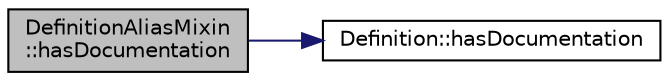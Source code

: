 digraph "DefinitionAliasMixin::hasDocumentation"
{
 // LATEX_PDF_SIZE
  edge [fontname="Helvetica",fontsize="10",labelfontname="Helvetica",labelfontsize="10"];
  node [fontname="Helvetica",fontsize="10",shape=record];
  rankdir="LR";
  Node1 [label="DefinitionAliasMixin\l::hasDocumentation",height=0.2,width=0.4,color="black", fillcolor="grey75", style="filled", fontcolor="black",tooltip=" "];
  Node1 -> Node2 [color="midnightblue",fontsize="10",style="solid"];
  Node2 [label="Definition::hasDocumentation",height=0.2,width=0.4,color="black", fillcolor="white", style="filled",URL="$classDefinition.html#a81f5c355e27d6e159e1598be748aa4de",tooltip=" "];
}
